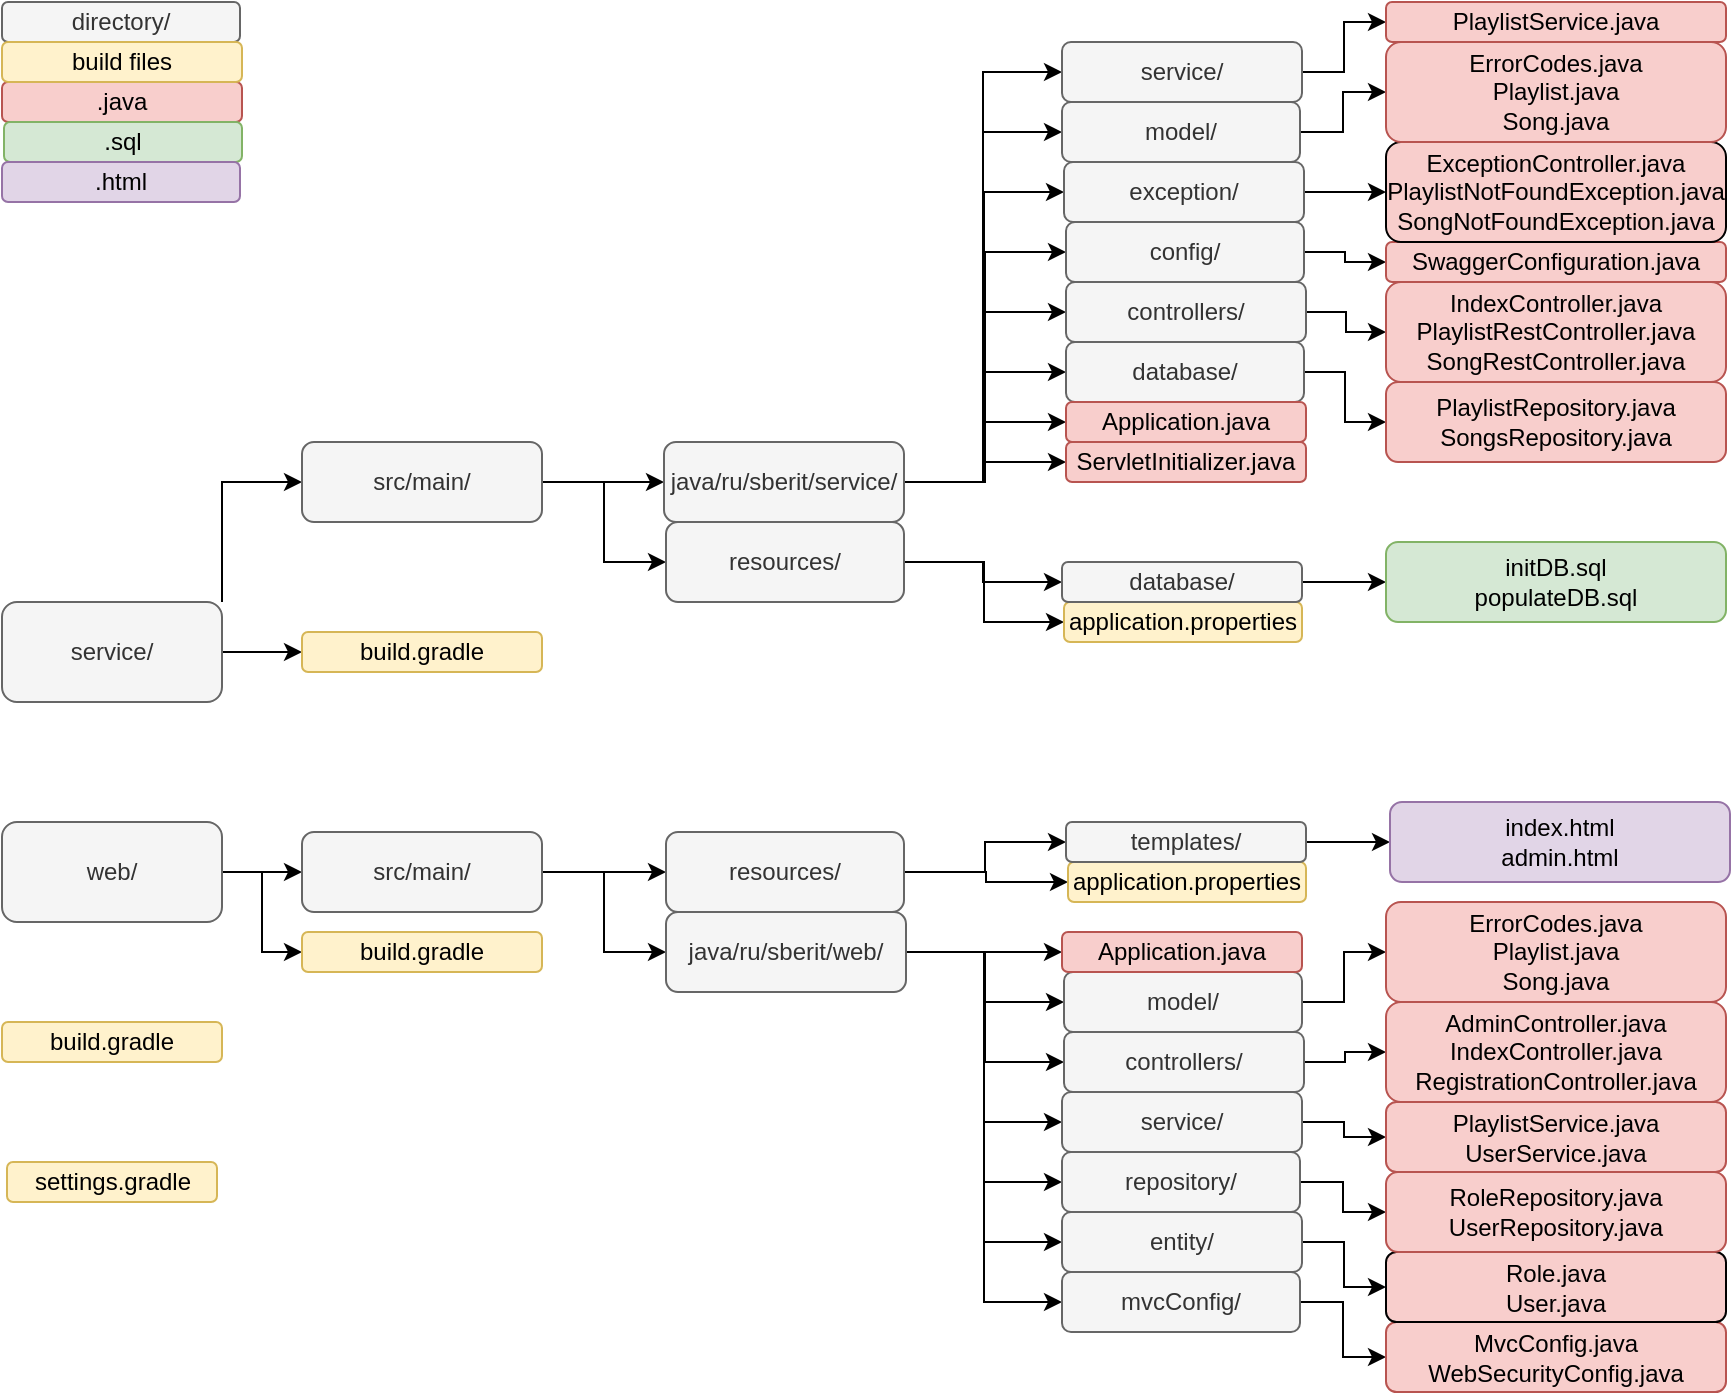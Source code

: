 <mxfile version="14.7.6" type="device"><diagram id="FRzQzErWYCrocVUVQgmE" name="Page-1"><mxGraphModel dx="946" dy="1818" grid="1" gridSize="10" guides="1" tooltips="1" connect="1" arrows="1" fold="1" page="1" pageScale="1" pageWidth="827" pageHeight="1169" math="0" shadow="0"><root><mxCell id="0"/><mxCell id="1" parent="0"/><mxCell id="qqz9mZgiaV5CqHynaou4-8" value="" style="edgeStyle=orthogonalEdgeStyle;rounded=0;orthogonalLoop=1;jettySize=auto;html=1;" edge="1" parent="1" source="qqz9mZgiaV5CqHynaou4-1" target="qqz9mZgiaV5CqHynaou4-6"><mxGeometry relative="1" as="geometry"/></mxCell><mxCell id="qqz9mZgiaV5CqHynaou4-18" style="edgeStyle=orthogonalEdgeStyle;rounded=0;orthogonalLoop=1;jettySize=auto;html=1;exitX=1;exitY=0;exitDx=0;exitDy=0;entryX=0;entryY=0.5;entryDx=0;entryDy=0;" edge="1" parent="1" source="qqz9mZgiaV5CqHynaou4-1" target="qqz9mZgiaV5CqHynaou4-9"><mxGeometry relative="1" as="geometry"/></mxCell><mxCell id="qqz9mZgiaV5CqHynaou4-1" value="service/" style="rounded=1;whiteSpace=wrap;html=1;fillColor=#f5f5f5;strokeColor=#666666;fontColor=#333333;" vertex="1" parent="1"><mxGeometry x="30" y="10" width="110" height="50" as="geometry"/></mxCell><mxCell id="qqz9mZgiaV5CqHynaou4-176" style="edgeStyle=orthogonalEdgeStyle;rounded=0;orthogonalLoop=1;jettySize=auto;html=1;exitX=1;exitY=0.5;exitDx=0;exitDy=0;entryX=0;entryY=0.5;entryDx=0;entryDy=0;" edge="1" parent="1" source="qqz9mZgiaV5CqHynaou4-2" target="qqz9mZgiaV5CqHynaou4-138"><mxGeometry relative="1" as="geometry"/></mxCell><mxCell id="qqz9mZgiaV5CqHynaou4-177" style="edgeStyle=orthogonalEdgeStyle;rounded=0;orthogonalLoop=1;jettySize=auto;html=1;exitX=1;exitY=0.5;exitDx=0;exitDy=0;entryX=0;entryY=0.5;entryDx=0;entryDy=0;" edge="1" parent="1" source="qqz9mZgiaV5CqHynaou4-2" target="qqz9mZgiaV5CqHynaou4-135"><mxGeometry relative="1" as="geometry"/></mxCell><mxCell id="qqz9mZgiaV5CqHynaou4-2" value="web/" style="rounded=1;whiteSpace=wrap;html=1;fillColor=#f5f5f5;strokeColor=#666666;fontColor=#333333;" vertex="1" parent="1"><mxGeometry x="30" y="120" width="110" height="50" as="geometry"/></mxCell><UserObject label="build.gradle" id="qqz9mZgiaV5CqHynaou4-3"><mxCell style="rounded=1;whiteSpace=wrap;html=1;fillColor=#fff2cc;strokeColor=#d6b656;" vertex="1" parent="1"><mxGeometry x="30" y="220" width="110" height="20" as="geometry"/></mxCell></UserObject><UserObject label="settings.gradle" link="settings.gradle" id="qqz9mZgiaV5CqHynaou4-4"><mxCell style="rounded=1;whiteSpace=wrap;html=1;fillColor=#fff2cc;strokeColor=#d6b656;" vertex="1" parent="1"><mxGeometry x="32.5" y="290" width="105" height="20" as="geometry"/></mxCell></UserObject><UserObject label="build.gradle" id="qqz9mZgiaV5CqHynaou4-6"><mxCell style="rounded=1;whiteSpace=wrap;html=1;fillColor=#fff2cc;strokeColor=#d6b656;" vertex="1" parent="1"><mxGeometry x="180" y="25" width="120" height="20" as="geometry"/></mxCell></UserObject><mxCell id="qqz9mZgiaV5CqHynaou4-12" value="" style="edgeStyle=orthogonalEdgeStyle;rounded=0;orthogonalLoop=1;jettySize=auto;html=1;" edge="1" parent="1" source="qqz9mZgiaV5CqHynaou4-9" target="qqz9mZgiaV5CqHynaou4-11"><mxGeometry relative="1" as="geometry"/></mxCell><mxCell id="qqz9mZgiaV5CqHynaou4-52" style="edgeStyle=orthogonalEdgeStyle;rounded=0;orthogonalLoop=1;jettySize=auto;html=1;exitX=1;exitY=0.5;exitDx=0;exitDy=0;entryX=0;entryY=0.5;entryDx=0;entryDy=0;" edge="1" parent="1" source="qqz9mZgiaV5CqHynaou4-9" target="qqz9mZgiaV5CqHynaou4-13"><mxGeometry relative="1" as="geometry"/></mxCell><mxCell id="qqz9mZgiaV5CqHynaou4-9" value="src/main/" style="whiteSpace=wrap;html=1;rounded=1;fillColor=#f5f5f5;strokeColor=#666666;fontColor=#333333;" vertex="1" parent="1"><mxGeometry x="180" y="-70" width="120" height="40" as="geometry"/></mxCell><mxCell id="qqz9mZgiaV5CqHynaou4-34" value="" style="edgeStyle=orthogonalEdgeStyle;rounded=0;orthogonalLoop=1;jettySize=auto;html=1;startArrow=none;" edge="1" parent="1" source="qqz9mZgiaV5CqHynaou4-36" target="qqz9mZgiaV5CqHynaou4-33"><mxGeometry relative="1" as="geometry"/></mxCell><mxCell id="qqz9mZgiaV5CqHynaou4-126" style="edgeStyle=orthogonalEdgeStyle;rounded=0;orthogonalLoop=1;jettySize=auto;html=1;exitX=1;exitY=0.5;exitDx=0;exitDy=0;entryX=0;entryY=0.5;entryDx=0;entryDy=0;" edge="1" parent="1" source="qqz9mZgiaV5CqHynaou4-11" target="qqz9mZgiaV5CqHynaou4-44"><mxGeometry relative="1" as="geometry"/></mxCell><mxCell id="qqz9mZgiaV5CqHynaou4-127" style="edgeStyle=orthogonalEdgeStyle;rounded=0;orthogonalLoop=1;jettySize=auto;html=1;exitX=1;exitY=0.5;exitDx=0;exitDy=0;entryX=0;entryY=0.5;entryDx=0;entryDy=0;" edge="1" parent="1" source="qqz9mZgiaV5CqHynaou4-11" target="qqz9mZgiaV5CqHynaou4-45"><mxGeometry relative="1" as="geometry"/></mxCell><mxCell id="qqz9mZgiaV5CqHynaou4-128" style="edgeStyle=orthogonalEdgeStyle;rounded=0;orthogonalLoop=1;jettySize=auto;html=1;exitX=1;exitY=0.5;exitDx=0;exitDy=0;entryX=0;entryY=0.5;entryDx=0;entryDy=0;" edge="1" parent="1" source="qqz9mZgiaV5CqHynaou4-11" target="qqz9mZgiaV5CqHynaou4-43"><mxGeometry relative="1" as="geometry"/></mxCell><mxCell id="qqz9mZgiaV5CqHynaou4-129" style="edgeStyle=orthogonalEdgeStyle;rounded=0;orthogonalLoop=1;jettySize=auto;html=1;exitX=1;exitY=0.5;exitDx=0;exitDy=0;entryX=0;entryY=0.5;entryDx=0;entryDy=0;" edge="1" parent="1" source="qqz9mZgiaV5CqHynaou4-11" target="qqz9mZgiaV5CqHynaou4-42"><mxGeometry relative="1" as="geometry"/></mxCell><mxCell id="qqz9mZgiaV5CqHynaou4-130" style="edgeStyle=orthogonalEdgeStyle;rounded=0;orthogonalLoop=1;jettySize=auto;html=1;exitX=1;exitY=0.5;exitDx=0;exitDy=0;entryX=0;entryY=0.5;entryDx=0;entryDy=0;" edge="1" parent="1" source="qqz9mZgiaV5CqHynaou4-11" target="qqz9mZgiaV5CqHynaou4-40"><mxGeometry relative="1" as="geometry"/></mxCell><mxCell id="qqz9mZgiaV5CqHynaou4-131" style="edgeStyle=orthogonalEdgeStyle;rounded=0;orthogonalLoop=1;jettySize=auto;html=1;exitX=1;exitY=0.5;exitDx=0;exitDy=0;entryX=0;entryY=0.5;entryDx=0;entryDy=0;" edge="1" parent="1" source="qqz9mZgiaV5CqHynaou4-11" target="qqz9mZgiaV5CqHynaou4-33"><mxGeometry relative="1" as="geometry"/></mxCell><mxCell id="qqz9mZgiaV5CqHynaou4-133" style="edgeStyle=orthogonalEdgeStyle;rounded=0;orthogonalLoop=1;jettySize=auto;html=1;exitX=1;exitY=0.5;exitDx=0;exitDy=0;entryX=0;entryY=0.5;entryDx=0;entryDy=0;" edge="1" parent="1" source="qqz9mZgiaV5CqHynaou4-11" target="qqz9mZgiaV5CqHynaou4-38"><mxGeometry relative="1" as="geometry"/></mxCell><mxCell id="qqz9mZgiaV5CqHynaou4-134" style="edgeStyle=orthogonalEdgeStyle;rounded=0;orthogonalLoop=1;jettySize=auto;html=1;exitX=1;exitY=0.5;exitDx=0;exitDy=0;entryX=0;entryY=0.5;entryDx=0;entryDy=0;" edge="1" parent="1" source="qqz9mZgiaV5CqHynaou4-11" target="qqz9mZgiaV5CqHynaou4-36"><mxGeometry relative="1" as="geometry"/></mxCell><mxCell id="qqz9mZgiaV5CqHynaou4-11" value="java/ru/sberit/service/" style="whiteSpace=wrap;html=1;rounded=1;fillColor=#f5f5f5;strokeColor=#666666;fontColor=#333333;" vertex="1" parent="1"><mxGeometry x="361" y="-70" width="120" height="40" as="geometry"/></mxCell><mxCell id="qqz9mZgiaV5CqHynaou4-22" value="" style="edgeStyle=orthogonalEdgeStyle;rounded=0;orthogonalLoop=1;jettySize=auto;html=1;" edge="1" parent="1" source="qqz9mZgiaV5CqHynaou4-13" target="qqz9mZgiaV5CqHynaou4-21"><mxGeometry relative="1" as="geometry"/></mxCell><mxCell id="qqz9mZgiaV5CqHynaou4-31" style="edgeStyle=orthogonalEdgeStyle;rounded=0;orthogonalLoop=1;jettySize=auto;html=1;exitX=1;exitY=0.5;exitDx=0;exitDy=0;entryX=0;entryY=0.5;entryDx=0;entryDy=0;" edge="1" parent="1" source="qqz9mZgiaV5CqHynaou4-13" target="qqz9mZgiaV5CqHynaou4-29"><mxGeometry relative="1" as="geometry"/></mxCell><mxCell id="qqz9mZgiaV5CqHynaou4-13" value="resources/" style="whiteSpace=wrap;html=1;rounded=1;fillColor=#f5f5f5;strokeColor=#666666;fontColor=#333333;" vertex="1" parent="1"><mxGeometry x="362" y="-30" width="119" height="40" as="geometry"/></mxCell><UserObject label="application.properties" link="application.properties" id="qqz9mZgiaV5CqHynaou4-21"><mxCell style="whiteSpace=wrap;html=1;rounded=1;fillColor=#fff2cc;strokeColor=#d6b656;" vertex="1" parent="1"><mxGeometry x="561" y="10" width="119" height="20" as="geometry"/></mxCell></UserObject><mxCell id="qqz9mZgiaV5CqHynaou4-116" style="edgeStyle=orthogonalEdgeStyle;rounded=0;orthogonalLoop=1;jettySize=auto;html=1;exitX=1;exitY=0.5;exitDx=0;exitDy=0;entryX=0;entryY=0.5;entryDx=0;entryDy=0;" edge="1" parent="1" source="qqz9mZgiaV5CqHynaou4-29" target="qqz9mZgiaV5CqHynaou4-57"><mxGeometry relative="1" as="geometry"/></mxCell><mxCell id="qqz9mZgiaV5CqHynaou4-29" value="database/" style="rounded=1;whiteSpace=wrap;html=1;fillColor=#f5f5f5;strokeColor=#666666;fontColor=#333333;" vertex="1" parent="1"><mxGeometry x="560" y="-10" width="120" height="20" as="geometry"/></mxCell><mxCell id="qqz9mZgiaV5CqHynaou4-120" style="edgeStyle=orthogonalEdgeStyle;rounded=0;orthogonalLoop=1;jettySize=auto;html=1;exitX=1;exitY=0.5;exitDx=0;exitDy=0;entryX=0;entryY=0.5;entryDx=0;entryDy=0;" edge="1" parent="1" source="qqz9mZgiaV5CqHynaou4-33" target="qqz9mZgiaV5CqHynaou4-62"><mxGeometry relative="1" as="geometry"/></mxCell><mxCell id="qqz9mZgiaV5CqHynaou4-33" value="config/" style="whiteSpace=wrap;html=1;rounded=1;fillColor=#f5f5f5;strokeColor=#666666;fontColor=#333333;" vertex="1" parent="1"><mxGeometry x="562" y="-180" width="119" height="30" as="geometry"/></mxCell><mxCell id="qqz9mZgiaV5CqHynaou4-121" style="edgeStyle=orthogonalEdgeStyle;rounded=0;orthogonalLoop=1;jettySize=auto;html=1;exitX=1;exitY=0.5;exitDx=0;exitDy=0;entryX=0;entryY=0.5;entryDx=0;entryDy=0;" edge="1" parent="1" source="qqz9mZgiaV5CqHynaou4-36" target="qqz9mZgiaV5CqHynaou4-114"><mxGeometry relative="1" as="geometry"/></mxCell><mxCell id="qqz9mZgiaV5CqHynaou4-122" style="edgeStyle=orthogonalEdgeStyle;rounded=0;orthogonalLoop=1;jettySize=auto;html=1;exitX=1;exitY=0.5;exitDx=0;exitDy=0;entryX=0;entryY=0.5;entryDx=0;entryDy=0;" edge="1" parent="1" source="qqz9mZgiaV5CqHynaou4-38" target="qqz9mZgiaV5CqHynaou4-111"><mxGeometry relative="1" as="geometry"/></mxCell><mxCell id="qqz9mZgiaV5CqHynaou4-38" value="database/" style="rounded=1;whiteSpace=wrap;html=1;fillColor=#f5f5f5;strokeColor=#666666;fontColor=#333333;" vertex="1" parent="1"><mxGeometry x="562" y="-120" width="119" height="30" as="geometry"/></mxCell><mxCell id="qqz9mZgiaV5CqHynaou4-119" style="edgeStyle=orthogonalEdgeStyle;rounded=0;orthogonalLoop=1;jettySize=auto;html=1;exitX=1;exitY=0.5;exitDx=0;exitDy=0;entryX=0;entryY=0.5;entryDx=0;entryDy=0;" edge="1" parent="1" source="qqz9mZgiaV5CqHynaou4-40" target="qqz9mZgiaV5CqHynaou4-109"><mxGeometry relative="1" as="geometry"/></mxCell><mxCell id="qqz9mZgiaV5CqHynaou4-40" value="exception/" style="rounded=1;whiteSpace=wrap;html=1;fillColor=#f5f5f5;strokeColor=#666666;fontColor=#333333;" vertex="1" parent="1"><mxGeometry x="561" y="-210" width="120" height="30" as="geometry"/></mxCell><mxCell id="qqz9mZgiaV5CqHynaou4-118" style="edgeStyle=orthogonalEdgeStyle;rounded=0;orthogonalLoop=1;jettySize=auto;html=1;exitX=1;exitY=0.5;exitDx=0;exitDy=0;entryX=0;entryY=0.5;entryDx=0;entryDy=0;" edge="1" parent="1" source="qqz9mZgiaV5CqHynaou4-42" target="qqz9mZgiaV5CqHynaou4-112"><mxGeometry relative="1" as="geometry"/></mxCell><mxCell id="qqz9mZgiaV5CqHynaou4-42" value="model/" style="rounded=1;whiteSpace=wrap;html=1;fillColor=#f5f5f5;strokeColor=#666666;fontColor=#333333;" vertex="1" parent="1"><mxGeometry x="560" y="-240" width="119" height="30" as="geometry"/></mxCell><mxCell id="qqz9mZgiaV5CqHynaou4-117" style="edgeStyle=orthogonalEdgeStyle;rounded=0;orthogonalLoop=1;jettySize=auto;html=1;exitX=1;exitY=0.5;exitDx=0;exitDy=0;entryX=0;entryY=0.5;entryDx=0;entryDy=0;" edge="1" parent="1" source="qqz9mZgiaV5CqHynaou4-43" target="qqz9mZgiaV5CqHynaou4-70"><mxGeometry relative="1" as="geometry"/></mxCell><mxCell id="qqz9mZgiaV5CqHynaou4-43" value="service/" style="rounded=1;whiteSpace=wrap;html=1;fillColor=#f5f5f5;strokeColor=#666666;fontColor=#333333;" vertex="1" parent="1"><mxGeometry x="560" y="-270" width="120" height="30" as="geometry"/></mxCell><UserObject label="Application.java" link="Application.java" id="qqz9mZgiaV5CqHynaou4-44"><mxCell style="rounded=1;whiteSpace=wrap;html=1;fillColor=#f8cecc;strokeColor=#b85450;" vertex="1" parent="1"><mxGeometry x="562" y="-90" width="120" height="20" as="geometry"/></mxCell></UserObject><UserObject label="ServletInitializer.java" link="ServletInitializer.java" id="qqz9mZgiaV5CqHynaou4-45"><mxCell style="rounded=1;whiteSpace=wrap;html=1;fillColor=#f8cecc;strokeColor=#b85450;" vertex="1" parent="1"><mxGeometry x="562" y="-70" width="120" height="20" as="geometry"/></mxCell></UserObject><UserObject label="initDB.sql&lt;br&gt;populateDB.sql" link="initDB.sql" id="qqz9mZgiaV5CqHynaou4-57"><mxCell style="whiteSpace=wrap;html=1;rounded=1;strokeColor=#82b366;fillColor=#d5e8d4;" vertex="1" parent="1"><mxGeometry x="722" y="-20" width="170" height="40" as="geometry"/></mxCell></UserObject><UserObject label="SwaggerConfiguration.java" link="SwaggerConfiguration.java" id="qqz9mZgiaV5CqHynaou4-62"><mxCell style="whiteSpace=wrap;html=1;rounded=1;strokeColor=#b85450;fillColor=#f8cecc;" vertex="1" parent="1"><mxGeometry x="722" y="-170" width="170" height="20" as="geometry"/></mxCell></UserObject><UserObject label=".java" link="Application.java" id="qqz9mZgiaV5CqHynaou4-64"><mxCell style="rounded=1;whiteSpace=wrap;html=1;fillColor=#f8cecc;strokeColor=#b85450;" vertex="1" parent="1"><mxGeometry x="30" y="-250" width="120" height="20" as="geometry"/></mxCell></UserObject><mxCell id="qqz9mZgiaV5CqHynaou4-65" value="directory/" style="whiteSpace=wrap;html=1;rounded=1;fillColor=#f5f5f5;strokeColor=#666666;fontColor=#333333;" vertex="1" parent="1"><mxGeometry x="30" y="-290" width="119" height="20" as="geometry"/></mxCell><UserObject label=".sql" link="initDB.sql" id="qqz9mZgiaV5CqHynaou4-66"><mxCell style="whiteSpace=wrap;html=1;rounded=1;strokeColor=#82b366;fillColor=#d5e8d4;" vertex="1" parent="1"><mxGeometry x="31" y="-230" width="119" height="20" as="geometry"/></mxCell></UserObject><UserObject label=".html" link="index.html" id="qqz9mZgiaV5CqHynaou4-67"><mxCell style="rounded=1;whiteSpace=wrap;html=1;fillColor=#e1d5e7;strokeColor=#9673a6;" vertex="1" parent="1"><mxGeometry x="30" y="-210" width="119" height="20" as="geometry"/></mxCell></UserObject><UserObject label="build files" id="qqz9mZgiaV5CqHynaou4-68"><mxCell style="rounded=1;whiteSpace=wrap;html=1;fillColor=#fff2cc;strokeColor=#d6b656;" vertex="1" parent="1"><mxGeometry x="30" y="-270" width="120" height="20" as="geometry"/></mxCell></UserObject><UserObject label="PlaylistService.java" link="PlaylistService.java" id="qqz9mZgiaV5CqHynaou4-70"><mxCell style="rounded=1;whiteSpace=wrap;html=1;fillColor=#f8cecc;strokeColor=#b85450;" vertex="1" parent="1"><mxGeometry x="722" y="-290" width="170" height="20" as="geometry"/></mxCell></UserObject><mxCell id="qqz9mZgiaV5CqHynaou4-109" value="&lt;span style=&quot;color: rgb(0 , 0 , 0) ; font-family: &amp;#34;helvetica&amp;#34; ; font-size: 12px ; font-style: normal ; font-weight: 400 ; letter-spacing: normal ; text-align: left ; text-indent: 0px ; text-transform: none ; word-spacing: 0px ; display: inline ; float: none&quot;&gt;ExceptionController.java&lt;/span&gt;&lt;br style=&quot;color: rgb(0 , 0 , 0) ; font-family: &amp;#34;helvetica&amp;#34; ; font-size: 12px ; font-style: normal ; font-weight: 400 ; letter-spacing: normal ; text-align: left ; text-indent: 0px ; text-transform: none ; word-spacing: 0px&quot;&gt;&lt;span style=&quot;color: rgb(0 , 0 , 0) ; font-family: &amp;#34;helvetica&amp;#34; ; font-size: 12px ; font-style: normal ; font-weight: 400 ; letter-spacing: normal ; text-align: left ; text-indent: 0px ; text-transform: none ; word-spacing: 0px ; display: inline ; float: none&quot;&gt;PlaylistNotFoundException.java&lt;/span&gt;&lt;br style=&quot;color: rgb(0 , 0 , 0) ; font-family: &amp;#34;helvetica&amp;#34; ; font-size: 12px ; font-style: normal ; font-weight: 400 ; letter-spacing: normal ; text-align: left ; text-indent: 0px ; text-transform: none ; word-spacing: 0px&quot;&gt;&lt;span style=&quot;color: rgb(0 , 0 , 0) ; font-family: &amp;#34;helvetica&amp;#34; ; font-size: 12px ; font-style: normal ; font-weight: 400 ; letter-spacing: normal ; text-align: left ; text-indent: 0px ; text-transform: none ; word-spacing: 0px ; display: inline ; float: none&quot;&gt;SongNotFoundException.java&lt;/span&gt;" style="rounded=1;whiteSpace=wrap;html=1;fillColor=#f8cecc;" vertex="1" parent="1"><mxGeometry x="722" y="-220" width="170" height="50" as="geometry"/></mxCell><mxCell id="qqz9mZgiaV5CqHynaou4-111" value="PlaylistRepository.java&#10;SongsRepository.java" style="rounded=1;whiteSpace=wrap;html=1;strokeColor=#b85450;fillColor=#f8cecc;" vertex="1" parent="1"><mxGeometry x="722" y="-100" width="170" height="40" as="geometry"/></mxCell><mxCell id="qqz9mZgiaV5CqHynaou4-112" value="ErrorCodes.java&#10;Playlist.java&#10;Song.java" style="rounded=1;whiteSpace=wrap;html=1;strokeColor=#b85450;fillColor=#f8cecc;" vertex="1" parent="1"><mxGeometry x="722" y="-270" width="170" height="50" as="geometry"/></mxCell><mxCell id="qqz9mZgiaV5CqHynaou4-114" value="IndexController.java&#10;PlaylistRestController.java&#10;SongRestController.java" style="rounded=1;whiteSpace=wrap;html=1;strokeColor=#b85450;fillColor=#f8cecc;" vertex="1" parent="1"><mxGeometry x="722" y="-150" width="170" height="50" as="geometry"/></mxCell><mxCell id="qqz9mZgiaV5CqHynaou4-36" value="controllers/" style="rounded=1;whiteSpace=wrap;html=1;fillColor=#f5f5f5;strokeColor=#666666;fontColor=#333333;" vertex="1" parent="1"><mxGeometry x="562" y="-150" width="120" height="30" as="geometry"/></mxCell><UserObject label="build.gradle" id="qqz9mZgiaV5CqHynaou4-135"><mxCell style="rounded=1;whiteSpace=wrap;html=1;fillColor=#fff2cc;strokeColor=#d6b656;" vertex="1" parent="1"><mxGeometry x="180" y="175" width="120" height="20" as="geometry"/></mxCell></UserObject><mxCell id="qqz9mZgiaV5CqHynaou4-136" value="" style="edgeStyle=orthogonalEdgeStyle;rounded=0;orthogonalLoop=1;jettySize=auto;html=1;" edge="1" parent="1" source="qqz9mZgiaV5CqHynaou4-138" target="qqz9mZgiaV5CqHynaou4-148"><mxGeometry relative="1" as="geometry"/></mxCell><mxCell id="qqz9mZgiaV5CqHynaou4-137" style="edgeStyle=orthogonalEdgeStyle;rounded=0;orthogonalLoop=1;jettySize=auto;html=1;exitX=1;exitY=0.5;exitDx=0;exitDy=0;entryX=0;entryY=0.5;entryDx=0;entryDy=0;" edge="1" parent="1" source="qqz9mZgiaV5CqHynaou4-138" target="qqz9mZgiaV5CqHynaou4-151"><mxGeometry relative="1" as="geometry"/></mxCell><mxCell id="qqz9mZgiaV5CqHynaou4-138" value="src/main/" style="whiteSpace=wrap;html=1;rounded=1;fillColor=#f5f5f5;strokeColor=#666666;fontColor=#333333;" vertex="1" parent="1"><mxGeometry x="180" y="125" width="120" height="40" as="geometry"/></mxCell><mxCell id="qqz9mZgiaV5CqHynaou4-139" value="" style="edgeStyle=orthogonalEdgeStyle;rounded=0;orthogonalLoop=1;jettySize=auto;html=1;startArrow=none;" edge="1" parent="1" source="qqz9mZgiaV5CqHynaou4-175" target="qqz9mZgiaV5CqHynaou4-156"><mxGeometry relative="1" as="geometry"/></mxCell><mxCell id="qqz9mZgiaV5CqHynaou4-188" style="edgeStyle=orthogonalEdgeStyle;rounded=0;orthogonalLoop=1;jettySize=auto;html=1;exitX=1;exitY=0.5;exitDx=0;exitDy=0;entryX=0;entryY=0.5;entryDx=0;entryDy=0;" edge="1" parent="1" source="qqz9mZgiaV5CqHynaou4-148" target="qqz9mZgiaV5CqHynaou4-166"><mxGeometry relative="1" as="geometry"/></mxCell><mxCell id="qqz9mZgiaV5CqHynaou4-189" style="edgeStyle=orthogonalEdgeStyle;rounded=0;orthogonalLoop=1;jettySize=auto;html=1;exitX=1;exitY=0.5;exitDx=0;exitDy=0;entryX=0;entryY=0.5;entryDx=0;entryDy=0;" edge="1" parent="1" source="qqz9mZgiaV5CqHynaou4-148" target="qqz9mZgiaV5CqHynaou4-163"><mxGeometry relative="1" as="geometry"/></mxCell><mxCell id="qqz9mZgiaV5CqHynaou4-190" style="edgeStyle=orthogonalEdgeStyle;rounded=0;orthogonalLoop=1;jettySize=auto;html=1;exitX=1;exitY=0.5;exitDx=0;exitDy=0;entryX=0;entryY=0.5;entryDx=0;entryDy=0;" edge="1" parent="1" source="qqz9mZgiaV5CqHynaou4-148" target="qqz9mZgiaV5CqHynaou4-175"><mxGeometry relative="1" as="geometry"/></mxCell><mxCell id="qqz9mZgiaV5CqHynaou4-191" style="edgeStyle=orthogonalEdgeStyle;rounded=0;orthogonalLoop=1;jettySize=auto;html=1;exitX=1;exitY=0.5;exitDx=0;exitDy=0;entryX=0;entryY=0.5;entryDx=0;entryDy=0;" edge="1" parent="1" source="qqz9mZgiaV5CqHynaou4-148" target="qqz9mZgiaV5CqHynaou4-165"><mxGeometry relative="1" as="geometry"/></mxCell><mxCell id="qqz9mZgiaV5CqHynaou4-192" style="edgeStyle=orthogonalEdgeStyle;rounded=0;orthogonalLoop=1;jettySize=auto;html=1;exitX=1;exitY=0.5;exitDx=0;exitDy=0;entryX=0;entryY=0.5;entryDx=0;entryDy=0;" edge="1" parent="1" source="qqz9mZgiaV5CqHynaou4-148" target="qqz9mZgiaV5CqHynaou4-159"><mxGeometry relative="1" as="geometry"/></mxCell><mxCell id="qqz9mZgiaV5CqHynaou4-193" style="edgeStyle=orthogonalEdgeStyle;rounded=0;orthogonalLoop=1;jettySize=auto;html=1;exitX=1;exitY=0.5;exitDx=0;exitDy=0;entryX=0;entryY=0.5;entryDx=0;entryDy=0;" edge="1" parent="1" source="qqz9mZgiaV5CqHynaou4-148" target="qqz9mZgiaV5CqHynaou4-161"><mxGeometry relative="1" as="geometry"/></mxCell><mxCell id="qqz9mZgiaV5CqHynaou4-194" style="edgeStyle=orthogonalEdgeStyle;rounded=0;orthogonalLoop=1;jettySize=auto;html=1;exitX=1;exitY=0.5;exitDx=0;exitDy=0;entryX=0;entryY=0.5;entryDx=0;entryDy=0;" edge="1" parent="1" source="qqz9mZgiaV5CqHynaou4-148" target="qqz9mZgiaV5CqHynaou4-156"><mxGeometry relative="1" as="geometry"/></mxCell><mxCell id="qqz9mZgiaV5CqHynaou4-148" value="java/ru/sberit/web/" style="whiteSpace=wrap;html=1;rounded=1;fillColor=#f5f5f5;strokeColor=#666666;fontColor=#333333;" vertex="1" parent="1"><mxGeometry x="362" y="165" width="120" height="40" as="geometry"/></mxCell><mxCell id="qqz9mZgiaV5CqHynaou4-185" style="edgeStyle=orthogonalEdgeStyle;rounded=0;orthogonalLoop=1;jettySize=auto;html=1;exitX=1;exitY=0.5;exitDx=0;exitDy=0;entryX=0;entryY=0.5;entryDx=0;entryDy=0;" edge="1" parent="1" source="qqz9mZgiaV5CqHynaou4-151" target="qqz9mZgiaV5CqHynaou4-181"><mxGeometry relative="1" as="geometry"/></mxCell><mxCell id="qqz9mZgiaV5CqHynaou4-187" style="edgeStyle=orthogonalEdgeStyle;rounded=0;orthogonalLoop=1;jettySize=auto;html=1;exitX=1;exitY=0.5;exitDx=0;exitDy=0;entryX=0;entryY=0.5;entryDx=0;entryDy=0;" edge="1" parent="1" source="qqz9mZgiaV5CqHynaou4-151" target="qqz9mZgiaV5CqHynaou4-179"><mxGeometry relative="1" as="geometry"/></mxCell><mxCell id="qqz9mZgiaV5CqHynaou4-151" value="resources/" style="whiteSpace=wrap;html=1;rounded=1;fillColor=#f5f5f5;strokeColor=#666666;fontColor=#333333;" vertex="1" parent="1"><mxGeometry x="362" y="125" width="119" height="40" as="geometry"/></mxCell><mxCell id="qqz9mZgiaV5CqHynaou4-155" style="edgeStyle=orthogonalEdgeStyle;rounded=0;orthogonalLoop=1;jettySize=auto;html=1;exitX=1;exitY=0.5;exitDx=0;exitDy=0;entryX=0;entryY=0.5;entryDx=0;entryDy=0;" edge="1" parent="1" source="qqz9mZgiaV5CqHynaou4-156" target="qqz9mZgiaV5CqHynaou4-169"><mxGeometry relative="1" as="geometry"/></mxCell><mxCell id="qqz9mZgiaV5CqHynaou4-156" value="mvcConfig/" style="whiteSpace=wrap;html=1;rounded=1;fillColor=#f5f5f5;strokeColor=#666666;fontColor=#333333;" vertex="1" parent="1"><mxGeometry x="560" y="345" width="119" height="30" as="geometry"/></mxCell><mxCell id="qqz9mZgiaV5CqHynaou4-157" style="edgeStyle=orthogonalEdgeStyle;rounded=0;orthogonalLoop=1;jettySize=auto;html=1;exitX=1;exitY=0.5;exitDx=0;exitDy=0;entryX=0;entryY=0.5;entryDx=0;entryDy=0;" edge="1" parent="1" source="qqz9mZgiaV5CqHynaou4-175" target="qqz9mZgiaV5CqHynaou4-174"><mxGeometry relative="1" as="geometry"/></mxCell><mxCell id="qqz9mZgiaV5CqHynaou4-158" style="edgeStyle=orthogonalEdgeStyle;rounded=0;orthogonalLoop=1;jettySize=auto;html=1;exitX=1;exitY=0.5;exitDx=0;exitDy=0;entryX=0;entryY=0.5;entryDx=0;entryDy=0;" edge="1" parent="1" source="qqz9mZgiaV5CqHynaou4-159" target="qqz9mZgiaV5CqHynaou4-172"><mxGeometry relative="1" as="geometry"/></mxCell><mxCell id="qqz9mZgiaV5CqHynaou4-159" value="repository/" style="rounded=1;whiteSpace=wrap;html=1;fillColor=#f5f5f5;strokeColor=#666666;fontColor=#333333;" vertex="1" parent="1"><mxGeometry x="560" y="285" width="119" height="30" as="geometry"/></mxCell><mxCell id="qqz9mZgiaV5CqHynaou4-160" style="edgeStyle=orthogonalEdgeStyle;rounded=0;orthogonalLoop=1;jettySize=auto;html=1;exitX=1;exitY=0.5;exitDx=0;exitDy=0;entryX=0;entryY=0.5;entryDx=0;entryDy=0;" edge="1" parent="1" source="qqz9mZgiaV5CqHynaou4-161" target="qqz9mZgiaV5CqHynaou4-171"><mxGeometry relative="1" as="geometry"/></mxCell><mxCell id="qqz9mZgiaV5CqHynaou4-161" value="entity/" style="rounded=1;whiteSpace=wrap;html=1;fillColor=#f5f5f5;strokeColor=#666666;fontColor=#333333;" vertex="1" parent="1"><mxGeometry x="560" y="315" width="120" height="30" as="geometry"/></mxCell><mxCell id="qqz9mZgiaV5CqHynaou4-162" style="edgeStyle=orthogonalEdgeStyle;rounded=0;orthogonalLoop=1;jettySize=auto;html=1;exitX=1;exitY=0.5;exitDx=0;exitDy=0;entryX=0;entryY=0.5;entryDx=0;entryDy=0;" edge="1" parent="1" source="qqz9mZgiaV5CqHynaou4-163" target="qqz9mZgiaV5CqHynaou4-173"><mxGeometry relative="1" as="geometry"/></mxCell><mxCell id="qqz9mZgiaV5CqHynaou4-163" value="model/" style="rounded=1;whiteSpace=wrap;html=1;fillColor=#f5f5f5;strokeColor=#666666;fontColor=#333333;" vertex="1" parent="1"><mxGeometry x="561" y="195" width="119" height="30" as="geometry"/></mxCell><mxCell id="qqz9mZgiaV5CqHynaou4-164" style="edgeStyle=orthogonalEdgeStyle;rounded=0;orthogonalLoop=1;jettySize=auto;html=1;exitX=1;exitY=0.5;exitDx=0;exitDy=0;entryX=0;entryY=0.5;entryDx=0;entryDy=0;" edge="1" parent="1" source="qqz9mZgiaV5CqHynaou4-165" target="qqz9mZgiaV5CqHynaou4-170"><mxGeometry relative="1" as="geometry"/></mxCell><mxCell id="qqz9mZgiaV5CqHynaou4-165" value="service/" style="rounded=1;whiteSpace=wrap;html=1;fillColor=#f5f5f5;strokeColor=#666666;fontColor=#333333;" vertex="1" parent="1"><mxGeometry x="560" y="255" width="120" height="30" as="geometry"/></mxCell><UserObject label="Application.java" link="Application.java" id="qqz9mZgiaV5CqHynaou4-166"><mxCell style="rounded=1;whiteSpace=wrap;html=1;fillColor=#f8cecc;strokeColor=#b85450;" vertex="1" parent="1"><mxGeometry x="560" y="175" width="120" height="20" as="geometry"/></mxCell></UserObject><UserObject label="&lt;div&gt;MvcConfig.java&lt;/div&gt;&lt;div&gt;WebSecurityConfig.java&lt;/div&gt;" link="SwaggerConfiguration.java" id="qqz9mZgiaV5CqHynaou4-169"><mxCell style="whiteSpace=wrap;html=1;rounded=1;strokeColor=#b85450;fillColor=#f8cecc;" vertex="1" parent="1"><mxGeometry x="722" y="370" width="170" height="35" as="geometry"/></mxCell></UserObject><UserObject label="&lt;div&gt;PlaylistService.java&lt;/div&gt;&lt;div&gt;UserService.java&lt;/div&gt;" link="PlaylistService.java" id="qqz9mZgiaV5CqHynaou4-170"><mxCell style="rounded=1;whiteSpace=wrap;html=1;fillColor=#f8cecc;strokeColor=#b85450;" vertex="1" parent="1"><mxGeometry x="722" y="260" width="170" height="35" as="geometry"/></mxCell></UserObject><mxCell id="qqz9mZgiaV5CqHynaou4-171" value="&lt;div style=&quot;text-align: left&quot;&gt;&lt;font face=&quot;helvetica&quot;&gt;Role.java&lt;/font&gt;&lt;/div&gt;&lt;div style=&quot;text-align: left&quot;&gt;&lt;font face=&quot;helvetica&quot;&gt;User.java&lt;/font&gt;&lt;/div&gt;" style="rounded=1;whiteSpace=wrap;html=1;fillColor=#f8cecc;" vertex="1" parent="1"><mxGeometry x="722" y="335" width="170" height="35" as="geometry"/></mxCell><mxCell id="qqz9mZgiaV5CqHynaou4-172" value="&lt;div&gt;RoleRepository.java&lt;/div&gt;&lt;div&gt;UserRepository.java&lt;/div&gt;" style="rounded=1;whiteSpace=wrap;html=1;strokeColor=#b85450;fillColor=#f8cecc;" vertex="1" parent="1"><mxGeometry x="722" y="295" width="170" height="40" as="geometry"/></mxCell><mxCell id="qqz9mZgiaV5CqHynaou4-173" value="&lt;div&gt;ErrorCodes.java&lt;/div&gt;&lt;div&gt;Playlist.java&lt;/div&gt;&lt;div&gt;Song.java&lt;/div&gt;" style="rounded=1;whiteSpace=wrap;html=1;strokeColor=#b85450;fillColor=#f8cecc;" vertex="1" parent="1"><mxGeometry x="722" y="160" width="170" height="50" as="geometry"/></mxCell><mxCell id="qqz9mZgiaV5CqHynaou4-174" value="&lt;div&gt;AdminController.java&lt;/div&gt;&lt;div&gt;IndexController.java&lt;/div&gt;&lt;div&gt;RegistrationController.java&lt;/div&gt;" style="rounded=1;whiteSpace=wrap;html=1;strokeColor=#b85450;fillColor=#f8cecc;" vertex="1" parent="1"><mxGeometry x="722" y="210" width="170" height="50" as="geometry"/></mxCell><mxCell id="qqz9mZgiaV5CqHynaou4-175" value="controllers/" style="rounded=1;whiteSpace=wrap;html=1;fillColor=#f5f5f5;strokeColor=#666666;fontColor=#333333;" vertex="1" parent="1"><mxGeometry x="561" y="225" width="120" height="30" as="geometry"/></mxCell><UserObject label="application.properties" link="application.properties" id="qqz9mZgiaV5CqHynaou4-179"><mxCell style="whiteSpace=wrap;html=1;rounded=1;fillColor=#fff2cc;strokeColor=#d6b656;" vertex="1" parent="1"><mxGeometry x="563" y="140" width="119" height="20" as="geometry"/></mxCell></UserObject><mxCell id="qqz9mZgiaV5CqHynaou4-180" style="edgeStyle=orthogonalEdgeStyle;rounded=0;orthogonalLoop=1;jettySize=auto;html=1;exitX=1;exitY=0.5;exitDx=0;exitDy=0;entryX=0;entryY=0.5;entryDx=0;entryDy=0;" edge="1" parent="1" source="qqz9mZgiaV5CqHynaou4-181" target="qqz9mZgiaV5CqHynaou4-182"><mxGeometry relative="1" as="geometry"/></mxCell><mxCell id="qqz9mZgiaV5CqHynaou4-181" value="templates/" style="rounded=1;whiteSpace=wrap;html=1;fillColor=#f5f5f5;strokeColor=#666666;fontColor=#333333;" vertex="1" parent="1"><mxGeometry x="562" y="120" width="120" height="20" as="geometry"/></mxCell><UserObject label="index.html&lt;br&gt;admin.html" link="initDB.sql" id="qqz9mZgiaV5CqHynaou4-182"><mxCell style="whiteSpace=wrap;html=1;rounded=1;strokeColor=#9673a6;fillColor=#e1d5e7;" vertex="1" parent="1"><mxGeometry x="724" y="110" width="170" height="40" as="geometry"/></mxCell></UserObject></root></mxGraphModel></diagram></mxfile>